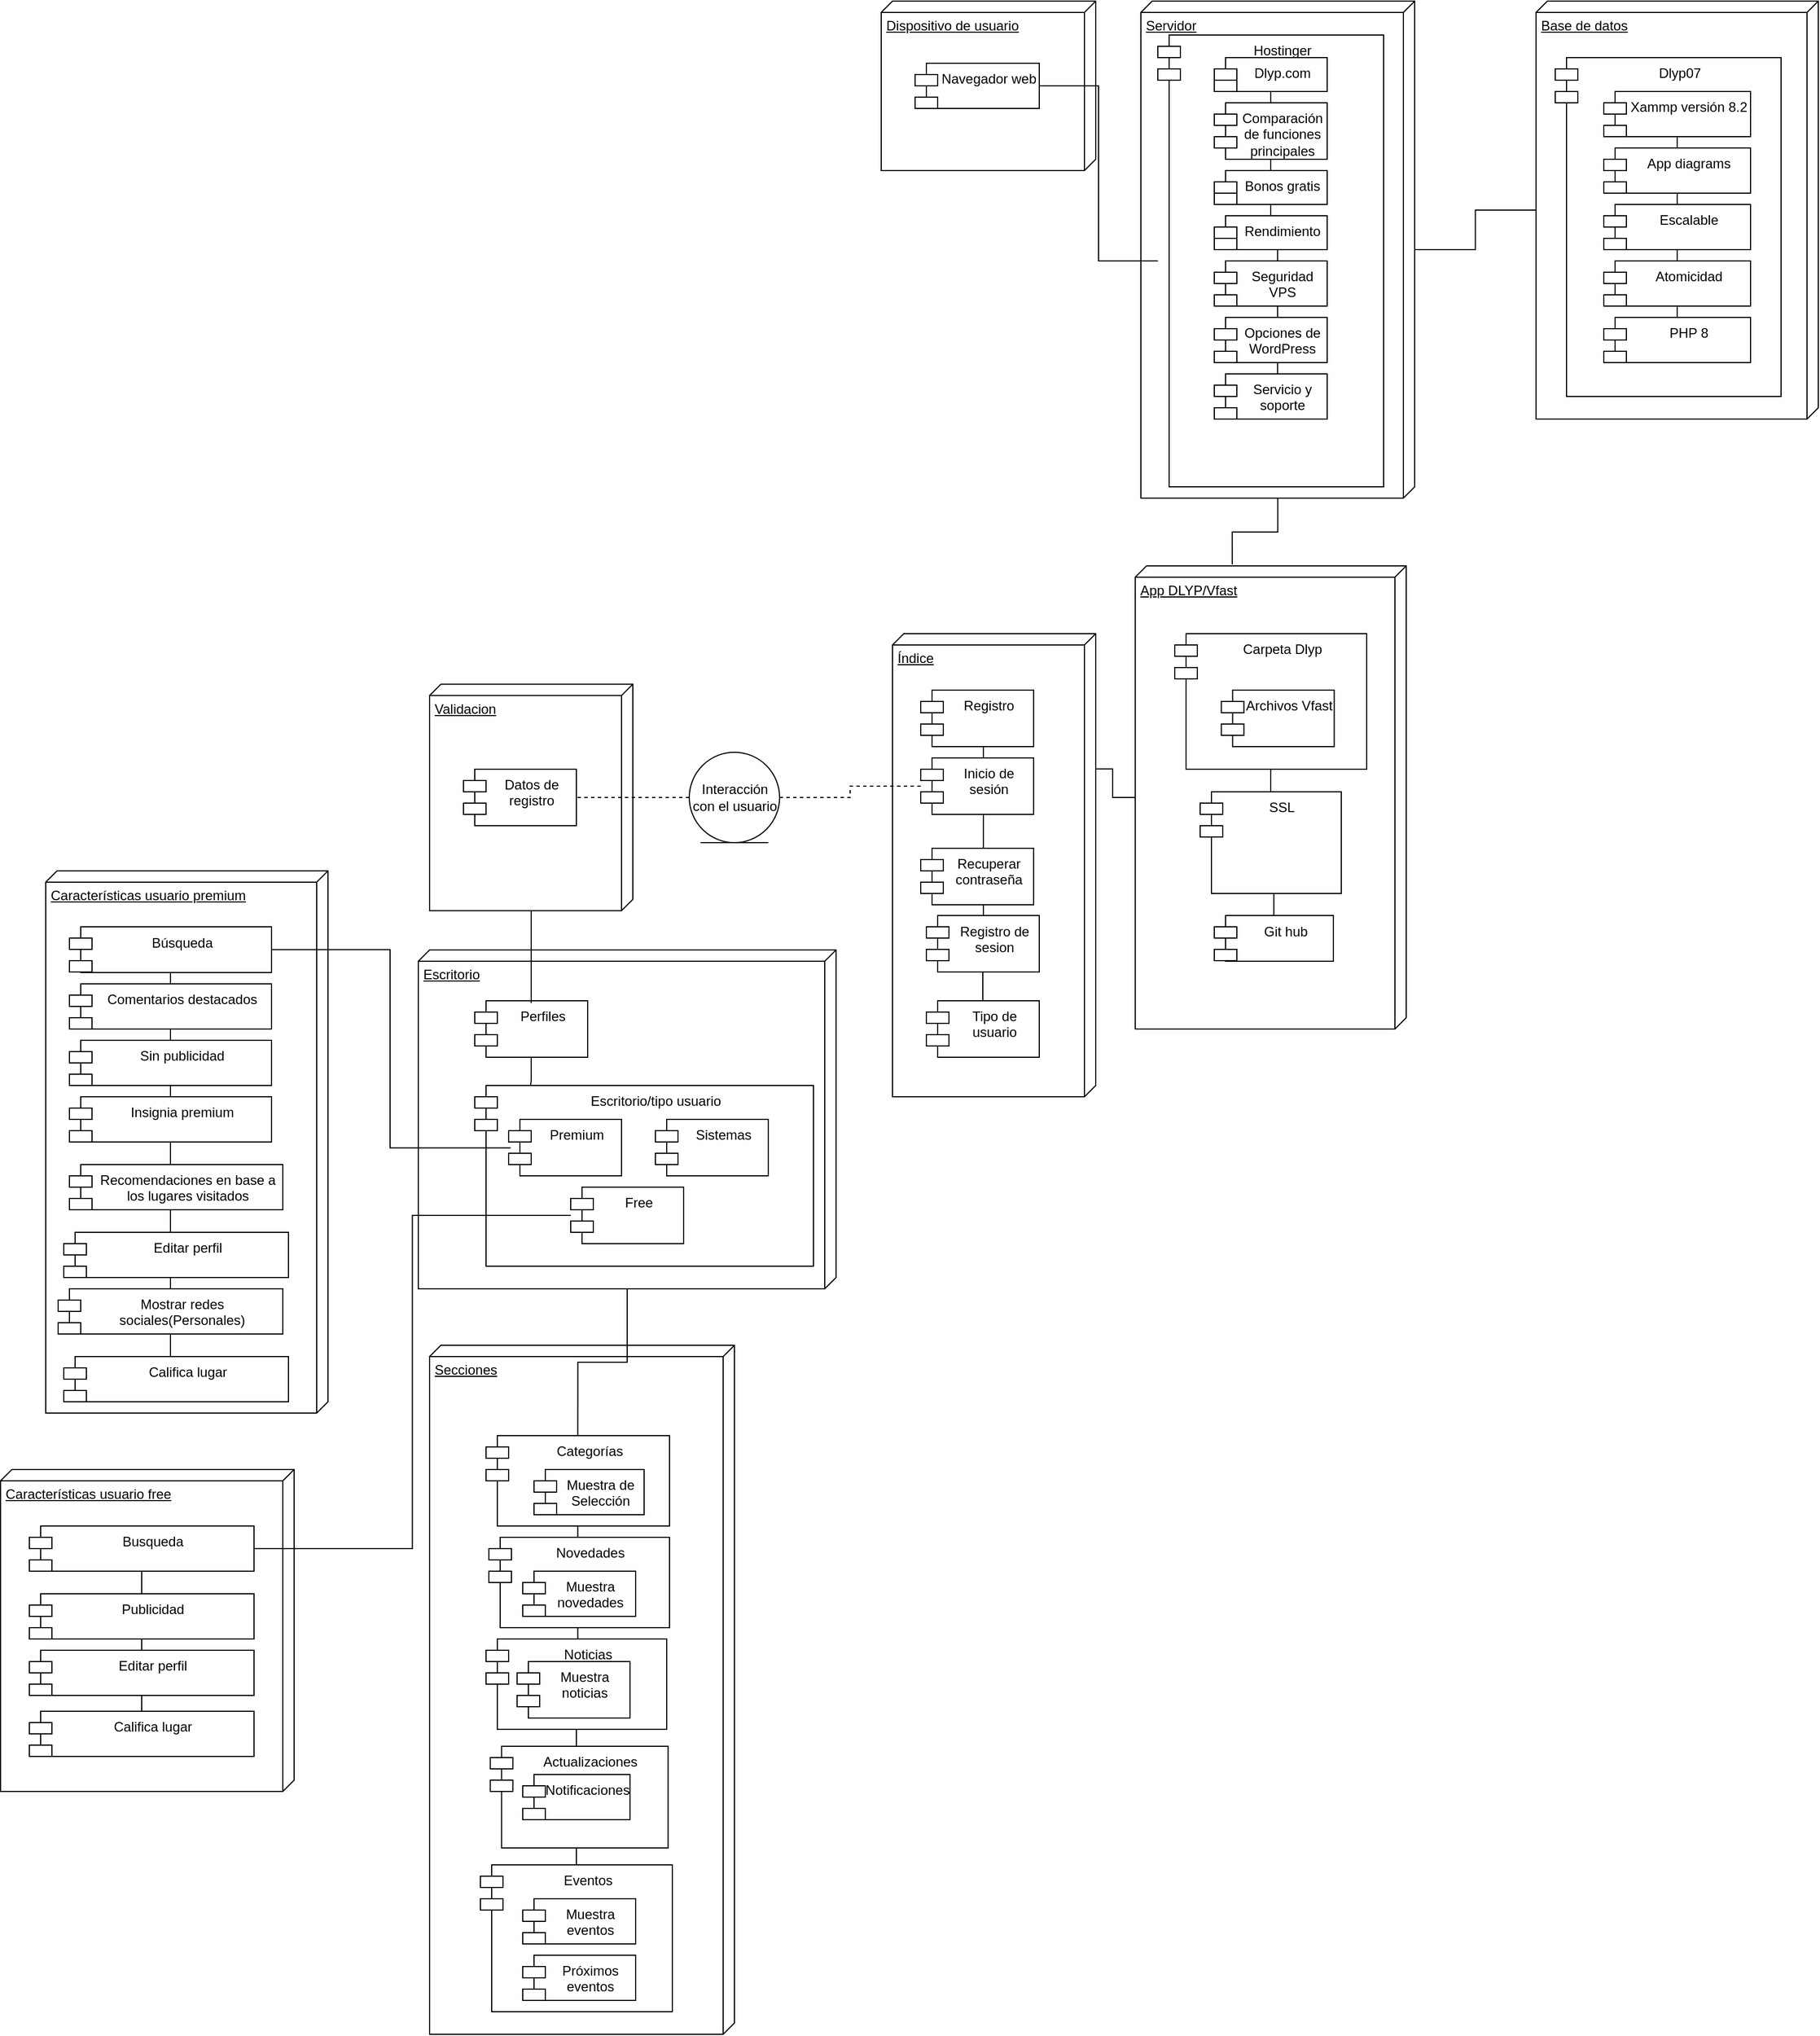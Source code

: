 <mxfile version="21.3.3" type="github">
  <diagram name="Página-1" id="72iwt8nv1lAFxt5A45Wy">
    <mxGraphModel dx="481" dy="429" grid="1" gridSize="10" guides="1" tooltips="1" connect="1" arrows="1" fold="1" page="1" pageScale="1" pageWidth="827" pageHeight="1169" math="0" shadow="0">
      <root>
        <mxCell id="0" />
        <mxCell id="1" parent="0" />
        <mxCell id="taAzBONbEb0uJAN0j744-5" value="Escritorio&lt;br&gt;" style="verticalAlign=top;align=left;spacingTop=8;spacingLeft=2;spacingRight=12;shape=cube;size=10;direction=south;fontStyle=4;html=1;whiteSpace=wrap;" parent="1" vertex="1">
          <mxGeometry x="559.5" y="1080" width="370" height="300" as="geometry" />
        </mxCell>
        <mxCell id="taAzBONbEb0uJAN0j744-45" value="Escritorio/tipo usuario" style="shape=module;align=left;spacingLeft=20;align=center;verticalAlign=top;whiteSpace=wrap;html=1;" parent="1" vertex="1">
          <mxGeometry x="609.5" y="1200" width="300" height="160" as="geometry" />
        </mxCell>
        <mxCell id="taAzBONbEb0uJAN0j744-1" value="Características usuario free" style="verticalAlign=top;align=left;spacingTop=8;spacingLeft=2;spacingRight=12;shape=cube;size=10;direction=south;fontStyle=4;html=1;whiteSpace=wrap;" parent="1" vertex="1">
          <mxGeometry x="189.5" y="1540" width="260" height="285" as="geometry" />
        </mxCell>
        <mxCell id="taAzBONbEb0uJAN0j744-2" value="Características usuario premium" style="verticalAlign=top;align=left;spacingTop=8;spacingLeft=2;spacingRight=12;shape=cube;size=10;direction=south;fontStyle=4;html=1;whiteSpace=wrap;" parent="1" vertex="1">
          <mxGeometry x="229.5" y="1010" width="250" height="480" as="geometry" />
        </mxCell>
        <mxCell id="taAzBONbEb0uJAN0j744-3" value="Secciones&lt;br&gt;" style="verticalAlign=top;align=left;spacingTop=8;spacingLeft=2;spacingRight=12;shape=cube;size=10;direction=south;fontStyle=4;html=1;whiteSpace=wrap;" parent="1" vertex="1">
          <mxGeometry x="569.5" y="1430" width="270" height="610" as="geometry" />
        </mxCell>
        <mxCell id="taAzBONbEb0uJAN0j744-4" style="edgeStyle=orthogonalEdgeStyle;rounded=0;orthogonalLoop=1;jettySize=auto;html=1;entryX=0.5;entryY=0;entryDx=0;entryDy=0;endArrow=none;endFill=0;" parent="1" source="taAzBONbEb0uJAN0j744-5" target="taAzBONbEb0uJAN0j744-52" edge="1">
          <mxGeometry relative="1" as="geometry" />
        </mxCell>
        <mxCell id="taAzBONbEb0uJAN0j744-6" value="Validacion&lt;br&gt;" style="verticalAlign=top;align=left;spacingTop=8;spacingLeft=2;spacingRight=12;shape=cube;size=10;direction=south;fontStyle=4;html=1;whiteSpace=wrap;" parent="1" vertex="1">
          <mxGeometry x="569.5" y="844.75" width="180" height="200.5" as="geometry" />
        </mxCell>
        <mxCell id="taAzBONbEb0uJAN0j744-7" style="edgeStyle=orthogonalEdgeStyle;rounded=0;orthogonalLoop=1;jettySize=auto;html=1;endArrow=none;endFill=0;entryX=0.292;entryY=0.006;entryDx=0;entryDy=0;entryPerimeter=0;" parent="1" source="taAzBONbEb0uJAN0j744-8" target="taAzBONbEb0uJAN0j744-22" edge="1">
          <mxGeometry relative="1" as="geometry" />
        </mxCell>
        <mxCell id="taAzBONbEb0uJAN0j744-8" value="App DLYP/Vfast" style="verticalAlign=top;align=left;spacingTop=8;spacingLeft=2;spacingRight=12;shape=cube;size=10;direction=south;fontStyle=4;html=1;whiteSpace=wrap;" parent="1" vertex="1">
          <mxGeometry x="1194.5" y="740" width="240" height="410" as="geometry" />
        </mxCell>
        <mxCell id="taAzBONbEb0uJAN0j744-9" style="edgeStyle=orthogonalEdgeStyle;rounded=0;orthogonalLoop=1;jettySize=auto;html=1;entryX=-0.003;entryY=0.642;entryDx=0;entryDy=0;entryPerimeter=0;endArrow=none;endFill=0;" parent="1" source="taAzBONbEb0uJAN0j744-10" target="taAzBONbEb0uJAN0j744-8" edge="1">
          <mxGeometry relative="1" as="geometry" />
        </mxCell>
        <mxCell id="taAzBONbEb0uJAN0j744-10" value="Servidor&lt;br&gt;" style="verticalAlign=top;align=left;spacingTop=8;spacingLeft=2;spacingRight=12;shape=cube;size=10;direction=south;fontStyle=4;html=1;whiteSpace=wrap;" parent="1" vertex="1">
          <mxGeometry x="1199.5" y="240" width="242.5" height="440" as="geometry" />
        </mxCell>
        <mxCell id="taAzBONbEb0uJAN0j744-11" value="Dispositivo de usuario" style="verticalAlign=top;align=left;spacingTop=8;spacingLeft=2;spacingRight=12;shape=cube;size=10;direction=south;fontStyle=4;html=1;whiteSpace=wrap;" parent="1" vertex="1">
          <mxGeometry x="969.5" y="240" width="190" height="150" as="geometry" />
        </mxCell>
        <mxCell id="taAzBONbEb0uJAN0j744-12" style="edgeStyle=orthogonalEdgeStyle;rounded=0;orthogonalLoop=1;jettySize=auto;html=1;endArrow=none;endFill=0;" parent="1" source="taAzBONbEb0uJAN0j744-13" target="taAzBONbEb0uJAN0j744-14" edge="1">
          <mxGeometry relative="1" as="geometry">
            <mxPoint x="1269.5" y="315" as="targetPoint" />
          </mxGeometry>
        </mxCell>
        <mxCell id="taAzBONbEb0uJAN0j744-13" value="Navegador web" style="shape=module;align=left;spacingLeft=20;align=center;verticalAlign=top;whiteSpace=wrap;html=1;" parent="1" vertex="1">
          <mxGeometry x="999.5" y="295" width="110" height="40" as="geometry" />
        </mxCell>
        <mxCell id="taAzBONbEb0uJAN0j744-14" value="Hostinger&lt;br&gt;" style="shape=module;align=left;spacingLeft=20;align=center;verticalAlign=top;whiteSpace=wrap;html=1;" parent="1" vertex="1">
          <mxGeometry x="1214.5" y="270" width="200" height="400" as="geometry" />
        </mxCell>
        <mxCell id="taAzBONbEb0uJAN0j744-15" value="" style="edgeStyle=orthogonalEdgeStyle;rounded=0;orthogonalLoop=1;jettySize=auto;html=1;endArrow=none;endFill=0;" parent="1" source="taAzBONbEb0uJAN0j744-16" target="taAzBONbEb0uJAN0j744-10" edge="1">
          <mxGeometry relative="1" as="geometry" />
        </mxCell>
        <mxCell id="taAzBONbEb0uJAN0j744-16" value="Base de datos" style="verticalAlign=top;align=left;spacingTop=8;spacingLeft=2;spacingRight=12;shape=cube;size=10;direction=south;fontStyle=4;html=1;whiteSpace=wrap;" parent="1" vertex="1">
          <mxGeometry x="1549.5" y="240" width="250" height="370" as="geometry" />
        </mxCell>
        <mxCell id="VX4KhhBcja3oHfo5GEx9-11" style="edgeStyle=orthogonalEdgeStyle;rounded=0;orthogonalLoop=1;jettySize=auto;html=1;entryX=0.5;entryY=0;entryDx=0;entryDy=0;endArrow=none;endFill=0;" edge="1" parent="1" source="taAzBONbEb0uJAN0j744-18" target="VX4KhhBcja3oHfo5GEx9-10">
          <mxGeometry relative="1" as="geometry" />
        </mxCell>
        <mxCell id="taAzBONbEb0uJAN0j744-18" value="Carpeta Dlyp" style="shape=module;align=left;spacingLeft=20;align=center;verticalAlign=top;whiteSpace=wrap;html=1;" parent="1" vertex="1">
          <mxGeometry x="1229.5" y="800" width="170" height="120" as="geometry" />
        </mxCell>
        <mxCell id="taAzBONbEb0uJAN0j744-20" value="Archivos Vfast" style="shape=module;align=left;spacingLeft=20;align=center;verticalAlign=top;whiteSpace=wrap;html=1;" parent="1" vertex="1">
          <mxGeometry x="1270.75" y="850" width="100" height="50" as="geometry" />
        </mxCell>
        <mxCell id="taAzBONbEb0uJAN0j744-21" value="SSL" style="shape=module;align=left;spacingLeft=20;align=center;verticalAlign=top;whiteSpace=wrap;html=1;" parent="1" vertex="1">
          <mxGeometry x="1252" y="940" width="125" height="90" as="geometry" />
        </mxCell>
        <mxCell id="taAzBONbEb0uJAN0j744-22" value="Índice" style="verticalAlign=top;align=left;spacingTop=8;spacingLeft=2;spacingRight=12;shape=cube;size=10;direction=south;fontStyle=4;html=1;whiteSpace=wrap;" parent="1" vertex="1">
          <mxGeometry x="979.5" y="800" width="180" height="410" as="geometry" />
        </mxCell>
        <mxCell id="taAzBONbEb0uJAN0j744-23" style="edgeStyle=orthogonalEdgeStyle;rounded=0;orthogonalLoop=1;jettySize=auto;html=1;endArrow=none;endFill=0;" parent="1" source="taAzBONbEb0uJAN0j744-41" target="taAzBONbEb0uJAN0j744-26" edge="1">
          <mxGeometry relative="1" as="geometry" />
        </mxCell>
        <mxCell id="taAzBONbEb0uJAN0j744-24" value="Registro" style="shape=module;align=left;spacingLeft=20;align=center;verticalAlign=top;whiteSpace=wrap;html=1;" parent="1" vertex="1">
          <mxGeometry x="1004.5" y="850" width="100" height="50" as="geometry" />
        </mxCell>
        <mxCell id="taAzBONbEb0uJAN0j744-25" style="edgeStyle=orthogonalEdgeStyle;rounded=0;orthogonalLoop=1;jettySize=auto;html=1;endArrow=none;endFill=0;dashed=1;entryX=1;entryY=0.5;entryDx=0;entryDy=0;" parent="1" source="taAzBONbEb0uJAN0j744-28" target="taAzBONbEb0uJAN0j744-29" edge="1">
          <mxGeometry relative="1" as="geometry">
            <mxPoint x="849.5" y="1089.5" as="targetPoint" />
          </mxGeometry>
        </mxCell>
        <mxCell id="taAzBONbEb0uJAN0j744-26" value="Tipo de usuario" style="shape=module;align=left;spacingLeft=20;align=center;verticalAlign=top;whiteSpace=wrap;html=1;" parent="1" vertex="1">
          <mxGeometry x="1009.5" y="1125" width="100" height="50" as="geometry" />
        </mxCell>
        <mxCell id="taAzBONbEb0uJAN0j744-27" value="" style="edgeStyle=orthogonalEdgeStyle;rounded=0;orthogonalLoop=1;jettySize=auto;html=1;endArrow=none;endFill=0;dashed=1;" parent="1" source="taAzBONbEb0uJAN0j744-42" target="taAzBONbEb0uJAN0j744-28" edge="1">
          <mxGeometry relative="1" as="geometry">
            <mxPoint x="769.5" y="1090" as="targetPoint" />
            <mxPoint x="1004.5" y="1090" as="sourcePoint" />
          </mxGeometry>
        </mxCell>
        <mxCell id="taAzBONbEb0uJAN0j744-28" value="Interacción con el usuario" style="ellipse;shape=umlEntity;whiteSpace=wrap;html=1;" parent="1" vertex="1">
          <mxGeometry x="799.5" y="905" width="80" height="80" as="geometry" />
        </mxCell>
        <mxCell id="taAzBONbEb0uJAN0j744-29" value="Datos de registro&lt;br&gt;" style="shape=module;align=left;spacingLeft=20;align=center;verticalAlign=top;whiteSpace=wrap;html=1;" parent="1" vertex="1">
          <mxGeometry x="599.5" y="920" width="100" height="50" as="geometry" />
        </mxCell>
        <mxCell id="taAzBONbEb0uJAN0j744-30" style="edgeStyle=orthogonalEdgeStyle;rounded=0;orthogonalLoop=1;jettySize=auto;html=1;entryX=0.165;entryY=-0.003;entryDx=0;entryDy=0;entryPerimeter=0;endArrow=none;endFill=0;" parent="1" source="taAzBONbEb0uJAN0j744-31" target="taAzBONbEb0uJAN0j744-45" edge="1">
          <mxGeometry relative="1" as="geometry" />
        </mxCell>
        <mxCell id="VX4KhhBcja3oHfo5GEx9-7" style="edgeStyle=orthogonalEdgeStyle;rounded=0;orthogonalLoop=1;jettySize=auto;html=1;entryX=1;entryY=0.5;entryDx=0;entryDy=0;endArrow=none;endFill=0;exitX=0.018;exitY=0.505;exitDx=0;exitDy=0;exitPerimeter=0;" edge="1" parent="1" source="taAzBONbEb0uJAN0j744-49" target="VX4KhhBcja3oHfo5GEx9-4">
          <mxGeometry relative="1" as="geometry" />
        </mxCell>
        <mxCell id="taAzBONbEb0uJAN0j744-31" value="Perfiles" style="shape=module;align=left;spacingLeft=20;align=center;verticalAlign=top;whiteSpace=wrap;html=1;" parent="1" vertex="1">
          <mxGeometry x="609.5" y="1125" width="100" height="50" as="geometry" />
        </mxCell>
        <mxCell id="taAzBONbEb0uJAN0j744-32" style="edgeStyle=orthogonalEdgeStyle;rounded=0;orthogonalLoop=1;jettySize=auto;html=1;entryX=0.561;entryY=-0.01;entryDx=0;entryDy=0;entryPerimeter=0;endArrow=none;endFill=0;" parent="1" source="taAzBONbEb0uJAN0j744-33" target="taAzBONbEb0uJAN0j744-39" edge="1">
          <mxGeometry relative="1" as="geometry" />
        </mxCell>
        <mxCell id="taAzBONbEb0uJAN0j744-33" value="Dlyp.com" style="shape=module;align=left;spacingLeft=20;align=center;verticalAlign=top;whiteSpace=wrap;html=1;" parent="1" vertex="1">
          <mxGeometry x="1264.5" y="290" width="100" height="30" as="geometry" />
        </mxCell>
        <mxCell id="taAzBONbEb0uJAN0j744-34" value="Comparación de funciones principales" style="shape=module;align=left;spacingLeft=20;align=center;verticalAlign=top;whiteSpace=wrap;html=1;" parent="1" vertex="1">
          <mxGeometry x="1264.5" y="330" width="100" height="50" as="geometry" />
        </mxCell>
        <mxCell id="taAzBONbEb0uJAN0j744-35" value="Bonos gratis" style="shape=module;align=left;spacingLeft=20;align=center;verticalAlign=top;whiteSpace=wrap;html=1;" parent="1" vertex="1">
          <mxGeometry x="1264.5" y="390" width="100" height="30" as="geometry" />
        </mxCell>
        <mxCell id="taAzBONbEb0uJAN0j744-36" value="Rendimiento" style="shape=module;align=left;spacingLeft=20;align=center;verticalAlign=top;whiteSpace=wrap;html=1;" parent="1" vertex="1">
          <mxGeometry x="1264.5" y="430" width="100" height="30" as="geometry" />
        </mxCell>
        <mxCell id="taAzBONbEb0uJAN0j744-37" value="Seguridad VPS" style="shape=module;align=left;spacingLeft=20;align=center;verticalAlign=top;whiteSpace=wrap;html=1;" parent="1" vertex="1">
          <mxGeometry x="1264.5" y="470" width="100" height="40" as="geometry" />
        </mxCell>
        <mxCell id="taAzBONbEb0uJAN0j744-38" value="Opciones de WordPress" style="shape=module;align=left;spacingLeft=20;align=center;verticalAlign=top;whiteSpace=wrap;html=1;" parent="1" vertex="1">
          <mxGeometry x="1264.5" y="520" width="100" height="40" as="geometry" />
        </mxCell>
        <mxCell id="taAzBONbEb0uJAN0j744-39" value="Servicio y soporte" style="shape=module;align=left;spacingLeft=20;align=center;verticalAlign=top;whiteSpace=wrap;html=1;" parent="1" vertex="1">
          <mxGeometry x="1264.5" y="570" width="100" height="40" as="geometry" />
        </mxCell>
        <mxCell id="taAzBONbEb0uJAN0j744-40" value="" style="edgeStyle=orthogonalEdgeStyle;rounded=0;orthogonalLoop=1;jettySize=auto;html=1;endArrow=none;endFill=0;" parent="1" source="taAzBONbEb0uJAN0j744-24" target="taAzBONbEb0uJAN0j744-41" edge="1">
          <mxGeometry relative="1" as="geometry">
            <mxPoint x="1054.5" y="900" as="sourcePoint" />
            <mxPoint x="1054.5" y="1140" as="targetPoint" />
            <Array as="points">
              <mxPoint x="1060" y="970" />
              <mxPoint x="1060" y="970" />
            </Array>
          </mxGeometry>
        </mxCell>
        <mxCell id="taAzBONbEb0uJAN0j744-41" value="Registro de sesion" style="shape=module;align=left;spacingLeft=20;align=center;verticalAlign=top;whiteSpace=wrap;html=1;" parent="1" vertex="1">
          <mxGeometry x="1009.5" y="1049.5" width="100" height="50" as="geometry" />
        </mxCell>
        <mxCell id="taAzBONbEb0uJAN0j744-42" value="Inicio de sesión" style="shape=module;align=left;spacingLeft=20;align=center;verticalAlign=top;whiteSpace=wrap;html=1;" parent="1" vertex="1">
          <mxGeometry x="1004.5" y="910" width="100" height="50" as="geometry" />
        </mxCell>
        <mxCell id="taAzBONbEb0uJAN0j744-43" value="Recuperar contraseña" style="shape=module;align=left;spacingLeft=20;align=center;verticalAlign=top;whiteSpace=wrap;html=1;" parent="1" vertex="1">
          <mxGeometry x="1004.5" y="990" width="100" height="50" as="geometry" />
        </mxCell>
        <mxCell id="taAzBONbEb0uJAN0j744-44" value="" style="edgeStyle=orthogonalEdgeStyle;rounded=0;orthogonalLoop=1;jettySize=auto;html=1;endArrow=none;endFill=0;" parent="1" source="taAzBONbEb0uJAN0j744-6" edge="1">
          <mxGeometry relative="1" as="geometry">
            <mxPoint x="659.5" y="1120" as="targetPoint" />
            <mxPoint x="659.5" y="1045" as="sourcePoint" />
            <Array as="points">
              <mxPoint x="659.5" y="1127" />
            </Array>
          </mxGeometry>
        </mxCell>
        <mxCell id="VX4KhhBcja3oHfo5GEx9-6" style="edgeStyle=orthogonalEdgeStyle;rounded=0;orthogonalLoop=1;jettySize=auto;html=1;entryX=1;entryY=0.5;entryDx=0;entryDy=0;endArrow=none;endFill=0;" edge="1" parent="1" source="taAzBONbEb0uJAN0j744-47" target="VX4KhhBcja3oHfo5GEx9-2">
          <mxGeometry relative="1" as="geometry" />
        </mxCell>
        <mxCell id="taAzBONbEb0uJAN0j744-47" value="Free" style="shape=module;align=left;spacingLeft=20;align=center;verticalAlign=top;whiteSpace=wrap;html=1;" parent="1" vertex="1">
          <mxGeometry x="694.5" y="1290" width="100" height="50" as="geometry" />
        </mxCell>
        <mxCell id="taAzBONbEb0uJAN0j744-49" value="Premium" style="shape=module;align=left;spacingLeft=20;align=center;verticalAlign=top;whiteSpace=wrap;html=1;" parent="1" vertex="1">
          <mxGeometry x="639.5" y="1230" width="100" height="50" as="geometry" />
        </mxCell>
        <mxCell id="taAzBONbEb0uJAN0j744-50" value="Sistemas" style="shape=module;align=left;spacingLeft=20;align=center;verticalAlign=top;whiteSpace=wrap;html=1;" parent="1" vertex="1">
          <mxGeometry x="769.5" y="1230" width="100" height="50" as="geometry" />
        </mxCell>
        <mxCell id="taAzBONbEb0uJAN0j744-51" style="edgeStyle=orthogonalEdgeStyle;rounded=0;orthogonalLoop=1;jettySize=auto;html=1;entryX=0.5;entryY=0;entryDx=0;entryDy=0;endArrow=none;endFill=0;" parent="1" source="taAzBONbEb0uJAN0j744-52" target="taAzBONbEb0uJAN0j744-55" edge="1">
          <mxGeometry relative="1" as="geometry" />
        </mxCell>
        <mxCell id="taAzBONbEb0uJAN0j744-52" value="Categorías" style="shape=module;align=left;spacingLeft=20;align=center;verticalAlign=top;whiteSpace=wrap;html=1;" parent="1" vertex="1">
          <mxGeometry x="619.5" y="1510" width="162.5" height="80" as="geometry" />
        </mxCell>
        <mxCell id="taAzBONbEb0uJAN0j744-53" value="Novedades" style="shape=module;align=left;spacingLeft=20;align=center;verticalAlign=top;whiteSpace=wrap;html=1;" parent="1" vertex="1">
          <mxGeometry x="622" y="1600" width="160" height="80" as="geometry" />
        </mxCell>
        <mxCell id="taAzBONbEb0uJAN0j744-54" value="Noticias" style="shape=module;align=left;spacingLeft=20;align=center;verticalAlign=top;whiteSpace=wrap;html=1;" parent="1" vertex="1">
          <mxGeometry x="619.5" y="1690" width="160" height="80" as="geometry" />
        </mxCell>
        <mxCell id="taAzBONbEb0uJAN0j744-55" value="Eventos" style="shape=module;align=left;spacingLeft=20;align=center;verticalAlign=top;whiteSpace=wrap;html=1;" parent="1" vertex="1">
          <mxGeometry x="614.5" y="1890" width="170" height="130" as="geometry" />
        </mxCell>
        <mxCell id="taAzBONbEb0uJAN0j744-56" value="Actualizaciones" style="shape=module;align=left;spacingLeft=20;align=center;verticalAlign=top;whiteSpace=wrap;html=1;" parent="1" vertex="1">
          <mxGeometry x="623.25" y="1785" width="157.5" height="90" as="geometry" />
        </mxCell>
        <mxCell id="taAzBONbEb0uJAN0j744-57" value="Muestra de Selección" style="shape=module;align=left;spacingLeft=20;align=center;verticalAlign=top;whiteSpace=wrap;html=1;" parent="1" vertex="1">
          <mxGeometry x="662" y="1540" width="97.5" height="40" as="geometry" />
        </mxCell>
        <mxCell id="taAzBONbEb0uJAN0j744-58" value="Muestra novedades" style="shape=module;align=left;spacingLeft=20;align=center;verticalAlign=top;whiteSpace=wrap;html=1;" parent="1" vertex="1">
          <mxGeometry x="652" y="1630" width="100" height="40" as="geometry" />
        </mxCell>
        <mxCell id="taAzBONbEb0uJAN0j744-59" value="Muestra noticias" style="shape=module;align=left;spacingLeft=20;align=center;verticalAlign=top;whiteSpace=wrap;html=1;" parent="1" vertex="1">
          <mxGeometry x="647" y="1710" width="100" height="50" as="geometry" />
        </mxCell>
        <mxCell id="taAzBONbEb0uJAN0j744-60" value="Muestra eventos" style="shape=module;align=left;spacingLeft=20;align=center;verticalAlign=top;whiteSpace=wrap;html=1;" parent="1" vertex="1">
          <mxGeometry x="652" y="1920" width="100" height="40" as="geometry" />
        </mxCell>
        <mxCell id="taAzBONbEb0uJAN0j744-61" value="Próximos eventos" style="shape=module;align=left;spacingLeft=20;align=center;verticalAlign=top;whiteSpace=wrap;html=1;" parent="1" vertex="1">
          <mxGeometry x="652" y="1970" width="100" height="40" as="geometry" />
        </mxCell>
        <mxCell id="taAzBONbEb0uJAN0j744-62" value="Notificaciones" style="shape=module;align=left;spacingLeft=20;align=center;verticalAlign=top;whiteSpace=wrap;html=1;" parent="1" vertex="1">
          <mxGeometry x="652" y="1810" width="95" height="40" as="geometry" />
        </mxCell>
        <mxCell id="taAzBONbEb0uJAN0j744-73" value="Califica lugar" style="shape=module;align=left;spacingLeft=20;align=center;verticalAlign=top;whiteSpace=wrap;html=1;" parent="1" vertex="1">
          <mxGeometry x="245.5" y="1440" width="199" height="40" as="geometry" />
        </mxCell>
        <mxCell id="taAzBONbEb0uJAN0j744-75" value="Dlyp07" style="shape=module;align=left;spacingLeft=20;align=center;verticalAlign=top;whiteSpace=wrap;html=1;" parent="1" vertex="1">
          <mxGeometry x="1566.5" y="290" width="200" height="300" as="geometry" />
        </mxCell>
        <mxCell id="taAzBONbEb0uJAN0j744-76" style="edgeStyle=orthogonalEdgeStyle;rounded=0;orthogonalLoop=1;jettySize=auto;html=1;endArrow=none;endFill=0;entryX=0.5;entryY=0;entryDx=0;entryDy=0;" parent="1" source="taAzBONbEb0uJAN0j744-77" target="VX4KhhBcja3oHfo5GEx9-9" edge="1">
          <mxGeometry relative="1" as="geometry">
            <mxPoint x="1674.5" y="520" as="targetPoint" />
          </mxGeometry>
        </mxCell>
        <mxCell id="taAzBONbEb0uJAN0j744-77" value="Xammp versión 8.2" style="shape=module;align=left;spacingLeft=20;align=center;verticalAlign=top;whiteSpace=wrap;html=1;" parent="1" vertex="1">
          <mxGeometry x="1609.5" y="320" width="130" height="40" as="geometry" />
        </mxCell>
        <mxCell id="taAzBONbEb0uJAN0j744-78" value="App diagrams" style="shape=module;align=left;spacingLeft=20;align=center;verticalAlign=top;whiteSpace=wrap;html=1;" parent="1" vertex="1">
          <mxGeometry x="1609.5" y="370" width="130" height="40" as="geometry" />
        </mxCell>
        <mxCell id="taAzBONbEb0uJAN0j744-79" value="Escalable" style="shape=module;align=left;spacingLeft=20;align=center;verticalAlign=top;whiteSpace=wrap;html=1;" parent="1" vertex="1">
          <mxGeometry x="1609.5" y="420" width="130" height="40" as="geometry" />
        </mxCell>
        <mxCell id="taAzBONbEb0uJAN0j744-80" value="Atomicidad" style="shape=module;align=left;spacingLeft=20;align=center;verticalAlign=top;whiteSpace=wrap;html=1;" parent="1" vertex="1">
          <mxGeometry x="1609.5" y="470" width="130" height="40" as="geometry" />
        </mxCell>
        <mxCell id="VX4KhhBcja3oHfo5GEx9-3" style="edgeStyle=orthogonalEdgeStyle;rounded=0;orthogonalLoop=1;jettySize=auto;html=1;endArrow=none;endFill=0;" edge="1" parent="1" source="VX4KhhBcja3oHfo5GEx9-2" target="taAzBONbEb0uJAN0j744-74">
          <mxGeometry relative="1" as="geometry" />
        </mxCell>
        <mxCell id="VX4KhhBcja3oHfo5GEx9-2" value="Busqueda" style="shape=module;align=left;spacingLeft=20;align=center;verticalAlign=top;whiteSpace=wrap;html=1;" vertex="1" parent="1">
          <mxGeometry x="215" y="1590" width="199" height="40" as="geometry" />
        </mxCell>
        <mxCell id="taAzBONbEb0uJAN0j744-69" value="Publicidad" style="shape=module;align=left;spacingLeft=20;align=center;verticalAlign=top;whiteSpace=wrap;html=1;" parent="1" vertex="1">
          <mxGeometry x="215" y="1650" width="199" height="40" as="geometry" />
        </mxCell>
        <mxCell id="taAzBONbEb0uJAN0j744-70" value="Editar perfil" style="shape=module;align=left;spacingLeft=20;align=center;verticalAlign=top;whiteSpace=wrap;html=1;" parent="1" vertex="1">
          <mxGeometry x="215" y="1700" width="199" height="40" as="geometry" />
        </mxCell>
        <mxCell id="taAzBONbEb0uJAN0j744-74" value="Califica lugar" style="shape=module;align=left;spacingLeft=20;align=center;verticalAlign=top;whiteSpace=wrap;html=1;" parent="1" vertex="1">
          <mxGeometry x="215" y="1754" width="199" height="40" as="geometry" />
        </mxCell>
        <mxCell id="VX4KhhBcja3oHfo5GEx9-5" style="edgeStyle=orthogonalEdgeStyle;rounded=0;orthogonalLoop=1;jettySize=auto;html=1;endArrow=none;endFill=0;" edge="1" parent="1" source="VX4KhhBcja3oHfo5GEx9-4">
          <mxGeometry relative="1" as="geometry">
            <mxPoint x="340" y="1440" as="targetPoint" />
          </mxGeometry>
        </mxCell>
        <mxCell id="VX4KhhBcja3oHfo5GEx9-4" value="Búsqueda" style="shape=module;align=left;spacingLeft=20;align=center;verticalAlign=top;whiteSpace=wrap;html=1;" vertex="1" parent="1">
          <mxGeometry x="250.5" y="1059.5" width="179" height="40.5" as="geometry" />
        </mxCell>
        <mxCell id="taAzBONbEb0uJAN0j744-64" value="Comentarios destacados" style="shape=module;align=left;spacingLeft=20;align=center;verticalAlign=top;whiteSpace=wrap;html=1;" parent="1" vertex="1">
          <mxGeometry x="250.5" y="1110" width="179" height="40" as="geometry" />
        </mxCell>
        <mxCell id="taAzBONbEb0uJAN0j744-65" value="Sin publicidad" style="shape=module;align=left;spacingLeft=20;align=center;verticalAlign=top;whiteSpace=wrap;html=1;" parent="1" vertex="1">
          <mxGeometry x="250.5" y="1160" width="179" height="40" as="geometry" />
        </mxCell>
        <mxCell id="taAzBONbEb0uJAN0j744-66" value="Insignia premium" style="shape=module;align=left;spacingLeft=20;align=center;verticalAlign=top;whiteSpace=wrap;html=1;" parent="1" vertex="1">
          <mxGeometry x="250.5" y="1210" width="179" height="40" as="geometry" />
        </mxCell>
        <mxCell id="taAzBONbEb0uJAN0j744-67" value="Recomendaciones en base a los lugares visitados" style="shape=module;align=left;spacingLeft=20;align=center;verticalAlign=top;whiteSpace=wrap;html=1;" parent="1" vertex="1">
          <mxGeometry x="250.5" y="1270" width="189" height="40" as="geometry" />
        </mxCell>
        <mxCell id="taAzBONbEb0uJAN0j744-71" value="Editar perfil" style="shape=module;align=left;spacingLeft=20;align=center;verticalAlign=top;whiteSpace=wrap;html=1;" parent="1" vertex="1">
          <mxGeometry x="245.5" y="1330" width="199" height="40" as="geometry" />
        </mxCell>
        <mxCell id="taAzBONbEb0uJAN0j744-72" value="Mostrar redes sociales(Personales)" style="shape=module;align=left;spacingLeft=20;align=center;verticalAlign=top;whiteSpace=wrap;html=1;" parent="1" vertex="1">
          <mxGeometry x="240.5" y="1380" width="199" height="40" as="geometry" />
        </mxCell>
        <mxCell id="VX4KhhBcja3oHfo5GEx9-9" value="PHP 8" style="shape=module;align=left;spacingLeft=20;align=center;verticalAlign=top;whiteSpace=wrap;html=1;" vertex="1" parent="1">
          <mxGeometry x="1609.5" y="520" width="130" height="40" as="geometry" />
        </mxCell>
        <mxCell id="VX4KhhBcja3oHfo5GEx9-10" value="Git hub&lt;br&gt;" style="shape=module;align=left;spacingLeft=20;align=center;verticalAlign=top;whiteSpace=wrap;html=1;" vertex="1" parent="1">
          <mxGeometry x="1264.5" y="1049.5" width="105.5" height="40.5" as="geometry" />
        </mxCell>
      </root>
    </mxGraphModel>
  </diagram>
</mxfile>
